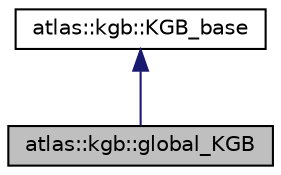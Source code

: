 digraph "atlas::kgb::global_KGB"
{
  edge [fontname="Helvetica",fontsize="10",labelfontname="Helvetica",labelfontsize="10"];
  node [fontname="Helvetica",fontsize="10",shape=record];
  Node1 [label="atlas::kgb::global_KGB",height=0.2,width=0.4,color="black", fillcolor="grey75", style="filled", fontcolor="black"];
  Node2 -> Node1 [dir="back",color="midnightblue",fontsize="10",style="solid",fontname="Helvetica"];
  Node2 [label="atlas::kgb::KGB_base",height=0.2,width=0.4,color="black", fillcolor="white", style="filled",URL="$classatlas_1_1kgb_1_1KGB__base.html"];
}
